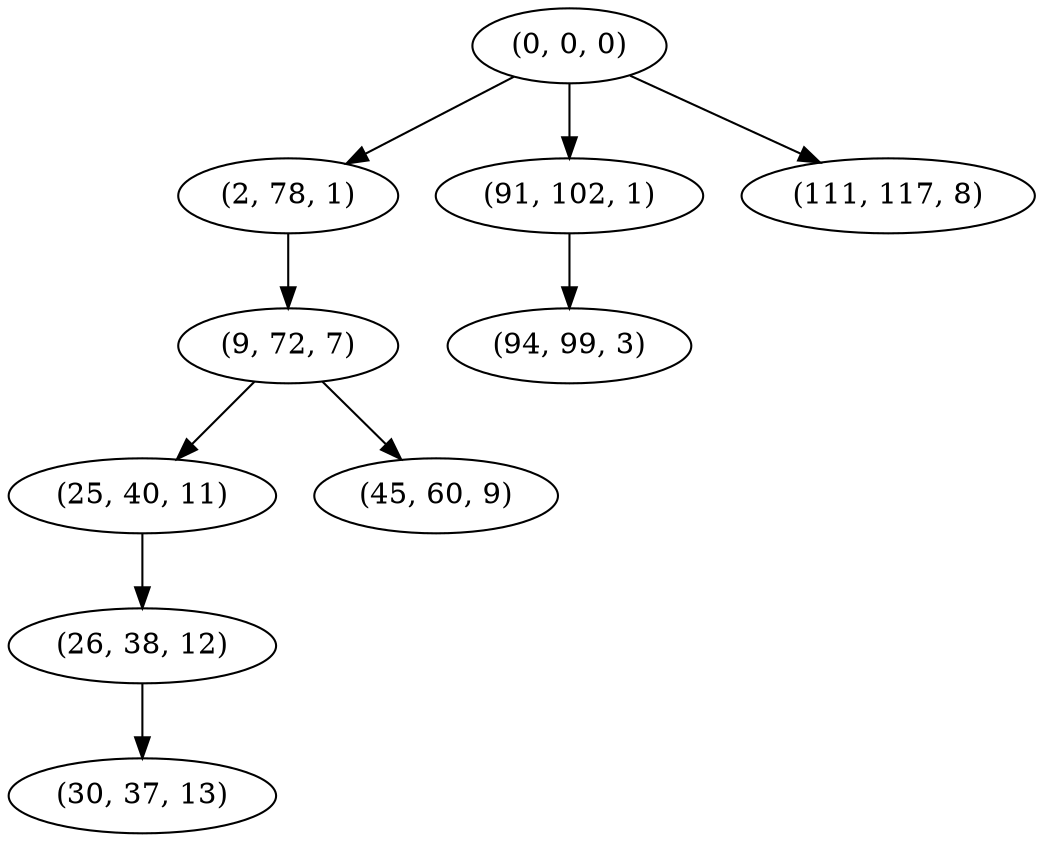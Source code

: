 digraph tree {
    "(0, 0, 0)";
    "(2, 78, 1)";
    "(9, 72, 7)";
    "(25, 40, 11)";
    "(26, 38, 12)";
    "(30, 37, 13)";
    "(45, 60, 9)";
    "(91, 102, 1)";
    "(94, 99, 3)";
    "(111, 117, 8)";
    "(0, 0, 0)" -> "(2, 78, 1)";
    "(0, 0, 0)" -> "(91, 102, 1)";
    "(0, 0, 0)" -> "(111, 117, 8)";
    "(2, 78, 1)" -> "(9, 72, 7)";
    "(9, 72, 7)" -> "(25, 40, 11)";
    "(9, 72, 7)" -> "(45, 60, 9)";
    "(25, 40, 11)" -> "(26, 38, 12)";
    "(26, 38, 12)" -> "(30, 37, 13)";
    "(91, 102, 1)" -> "(94, 99, 3)";
}
